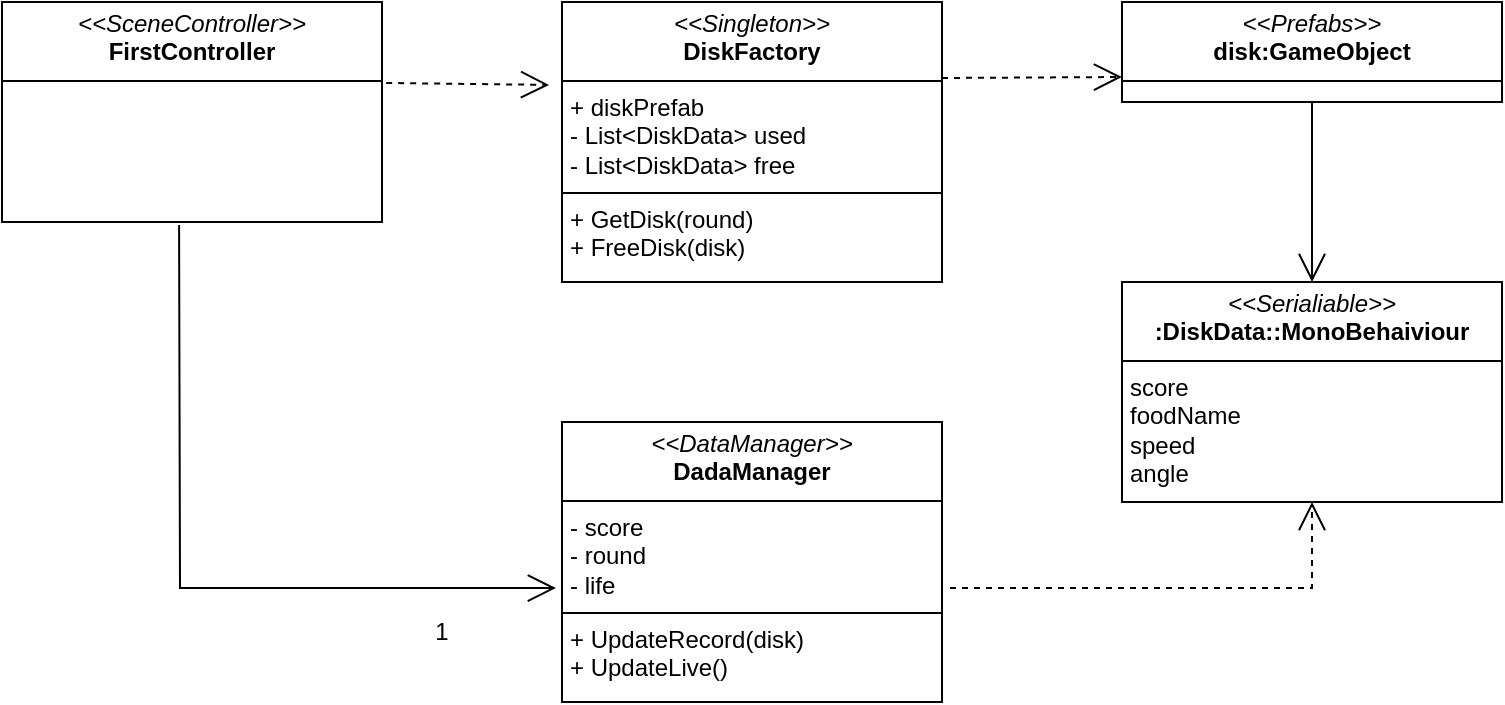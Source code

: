 <mxfile version="24.6.4" type="device">
  <diagram name="第 1 页" id="zjYw8dFMGJd7XRq6z8_j">
    <mxGraphModel dx="954" dy="705" grid="1" gridSize="10" guides="1" tooltips="1" connect="1" arrows="1" fold="1" page="1" pageScale="1" pageWidth="1200" pageHeight="1600" math="0" shadow="0">
      <root>
        <mxCell id="0" />
        <mxCell id="1" parent="0" />
        <mxCell id="ZeCyiN10jsw1kdIcF4-K-5" value="&lt;p style=&quot;margin:0px;margin-top:4px;text-align:center;&quot;&gt;&lt;i&gt;&amp;lt;&amp;lt;SceneController&amp;gt;&amp;gt;&lt;/i&gt;&lt;br&gt;&lt;b&gt;FirstController&lt;/b&gt;&lt;/p&gt;&lt;hr size=&quot;1&quot; style=&quot;border-style:solid;&quot;&gt;&lt;p style=&quot;margin:0px;margin-left:4px;&quot;&gt;&lt;br&gt;&lt;/p&gt;" style="verticalAlign=top;align=left;overflow=fill;html=1;whiteSpace=wrap;" vertex="1" parent="1">
          <mxGeometry x="120" y="160" width="190" height="110" as="geometry" />
        </mxCell>
        <mxCell id="ZeCyiN10jsw1kdIcF4-K-6" value="&lt;p style=&quot;margin:0px;margin-top:4px;text-align:center;&quot;&gt;&lt;i&gt;&amp;lt;&amp;lt;DataManager&amp;gt;&amp;gt;&lt;/i&gt;&lt;br&gt;&lt;b&gt;DadaManager&lt;/b&gt;&lt;/p&gt;&lt;hr size=&quot;1&quot; style=&quot;border-style:solid;&quot;&gt;&lt;p style=&quot;margin:0px;margin-left:4px;&quot;&gt;- score&lt;br&gt;- round&lt;/p&gt;&lt;p style=&quot;margin:0px;margin-left:4px;&quot;&gt;- life&lt;/p&gt;&lt;hr size=&quot;1&quot; style=&quot;border-style:solid;&quot;&gt;&lt;p style=&quot;margin:0px;margin-left:4px;&quot;&gt;+ UpdateRecord(disk)&lt;br&gt;+ UpdateLive()&lt;/p&gt;" style="verticalAlign=top;align=left;overflow=fill;html=1;whiteSpace=wrap;" vertex="1" parent="1">
          <mxGeometry x="400" y="370" width="190" height="140" as="geometry" />
        </mxCell>
        <mxCell id="ZeCyiN10jsw1kdIcF4-K-7" value="&lt;p style=&quot;margin:0px;margin-top:4px;text-align:center;&quot;&gt;&lt;i&gt;&amp;lt;&amp;lt;Singleton&amp;gt;&amp;gt;&lt;/i&gt;&lt;br&gt;&lt;b&gt;DiskFactory&lt;/b&gt;&lt;/p&gt;&lt;hr size=&quot;1&quot; style=&quot;border-style:solid;&quot;&gt;&lt;p style=&quot;margin:0px;margin-left:4px;&quot;&gt;+ diskPrefab&lt;br&gt;- List&amp;lt;DiskData&amp;gt; used&lt;/p&gt;&lt;p style=&quot;margin:0px;margin-left:4px;&quot;&gt;- List&amp;lt;DiskData&amp;gt; free&lt;/p&gt;&lt;hr size=&quot;1&quot; style=&quot;border-style:solid;&quot;&gt;&lt;p style=&quot;margin:0px;margin-left:4px;&quot;&gt;+ GetDisk(round)&lt;br&gt;+ FreeDisk(disk)&lt;/p&gt;" style="verticalAlign=top;align=left;overflow=fill;html=1;whiteSpace=wrap;" vertex="1" parent="1">
          <mxGeometry x="400" y="160" width="190" height="140" as="geometry" />
        </mxCell>
        <mxCell id="ZeCyiN10jsw1kdIcF4-K-8" value="&lt;p style=&quot;margin:0px;margin-top:4px;text-align:center;&quot;&gt;&lt;i&gt;&amp;lt;&amp;lt;Prefabs&amp;gt;&amp;gt;&lt;/i&gt;&lt;br&gt;&lt;b&gt;disk:GameObject&lt;/b&gt;&lt;/p&gt;&lt;hr size=&quot;1&quot; style=&quot;border-style:solid;&quot;&gt;&lt;p style=&quot;margin:0px;margin-left:4px;&quot;&gt;&lt;br&gt;&lt;/p&gt;&lt;p style=&quot;margin:0px;margin-left:4px;&quot;&gt;&lt;br&gt;&lt;/p&gt;" style="verticalAlign=top;align=left;overflow=fill;html=1;whiteSpace=wrap;" vertex="1" parent="1">
          <mxGeometry x="680" y="160" width="190" height="50" as="geometry" />
        </mxCell>
        <mxCell id="ZeCyiN10jsw1kdIcF4-K-9" value="&lt;p style=&quot;margin:0px;margin-top:4px;text-align:center;&quot;&gt;&lt;i&gt;&amp;lt;&amp;lt;Serialiable&amp;gt;&amp;gt;&lt;/i&gt;&lt;br&gt;&lt;b&gt;:DiskData::MonoBehaiviour&lt;/b&gt;&lt;/p&gt;&lt;hr size=&quot;1&quot; style=&quot;border-style:solid;&quot;&gt;&lt;p style=&quot;margin:0px;margin-left:4px;&quot;&gt;score&lt;br&gt;foodName&lt;/p&gt;&lt;p style=&quot;margin:0px;margin-left:4px;&quot;&gt;speed&lt;/p&gt;&lt;p style=&quot;margin:0px;margin-left:4px;&quot;&gt;angle&lt;/p&gt;&lt;p style=&quot;margin:0px;margin-left:4px;&quot;&gt;&lt;br&gt;&lt;/p&gt;" style="verticalAlign=top;align=left;overflow=fill;html=1;whiteSpace=wrap;" vertex="1" parent="1">
          <mxGeometry x="680" y="300" width="190" height="110" as="geometry" />
        </mxCell>
        <mxCell id="ZeCyiN10jsw1kdIcF4-K-10" value="" style="endArrow=open;endFill=1;endSize=12;html=1;rounded=0;exitX=0.466;exitY=1.014;exitDx=0;exitDy=0;exitPerimeter=0;entryX=-0.016;entryY=0.593;entryDx=0;entryDy=0;entryPerimeter=0;" edge="1" parent="1" source="ZeCyiN10jsw1kdIcF4-K-5" target="ZeCyiN10jsw1kdIcF4-K-6">
          <mxGeometry width="160" relative="1" as="geometry">
            <mxPoint x="140" y="360" as="sourcePoint" />
            <mxPoint x="300" y="360" as="targetPoint" />
            <Array as="points">
              <mxPoint x="209" y="453" />
            </Array>
          </mxGeometry>
        </mxCell>
        <mxCell id="ZeCyiN10jsw1kdIcF4-K-11" value="" style="endArrow=open;endSize=12;dashed=1;html=1;rounded=0;entryX=0.5;entryY=1;entryDx=0;entryDy=0;exitX=1.021;exitY=0.593;exitDx=0;exitDy=0;exitPerimeter=0;" edge="1" parent="1" source="ZeCyiN10jsw1kdIcF4-K-6" target="ZeCyiN10jsw1kdIcF4-K-9">
          <mxGeometry width="160" relative="1" as="geometry">
            <mxPoint x="620" y="500" as="sourcePoint" />
            <mxPoint x="780" y="500" as="targetPoint" />
            <Array as="points">
              <mxPoint x="775" y="453" />
            </Array>
            <mxPoint as="offset" />
          </mxGeometry>
        </mxCell>
        <mxCell id="ZeCyiN10jsw1kdIcF4-K-12" value="" style="endArrow=open;endFill=1;endSize=12;html=1;rounded=0;exitX=0.5;exitY=1;exitDx=0;exitDy=0;entryX=0.5;entryY=0;entryDx=0;entryDy=0;" edge="1" parent="1" source="ZeCyiN10jsw1kdIcF4-K-8" target="ZeCyiN10jsw1kdIcF4-K-9">
          <mxGeometry width="160" relative="1" as="geometry">
            <mxPoint x="770" y="260" as="sourcePoint" />
            <mxPoint x="930" y="260" as="targetPoint" />
          </mxGeometry>
        </mxCell>
        <mxCell id="ZeCyiN10jsw1kdIcF4-K-13" value="" style="endArrow=open;endSize=12;dashed=1;html=1;rounded=0;exitX=1.011;exitY=0.368;exitDx=0;exitDy=0;exitPerimeter=0;entryX=-0.034;entryY=0.296;entryDx=0;entryDy=0;entryPerimeter=0;" edge="1" parent="1" source="ZeCyiN10jsw1kdIcF4-K-5" target="ZeCyiN10jsw1kdIcF4-K-7">
          <mxGeometry width="160" relative="1" as="geometry">
            <mxPoint x="260" y="360" as="sourcePoint" />
            <mxPoint x="420" y="360" as="targetPoint" />
          </mxGeometry>
        </mxCell>
        <mxCell id="ZeCyiN10jsw1kdIcF4-K-14" value="" style="endArrow=open;endSize=12;dashed=1;html=1;rounded=0;entryX=0;entryY=0.75;entryDx=0;entryDy=0;" edge="1" parent="1" target="ZeCyiN10jsw1kdIcF4-K-8">
          <mxGeometry width="160" relative="1" as="geometry">
            <mxPoint x="590" y="198" as="sourcePoint" />
            <mxPoint x="670" y="230" as="targetPoint" />
          </mxGeometry>
        </mxCell>
        <mxCell id="ZeCyiN10jsw1kdIcF4-K-18" value="1" style="text;html=1;align=center;verticalAlign=middle;whiteSpace=wrap;rounded=0;" vertex="1" parent="1">
          <mxGeometry x="310" y="460" width="60" height="30" as="geometry" />
        </mxCell>
      </root>
    </mxGraphModel>
  </diagram>
</mxfile>
